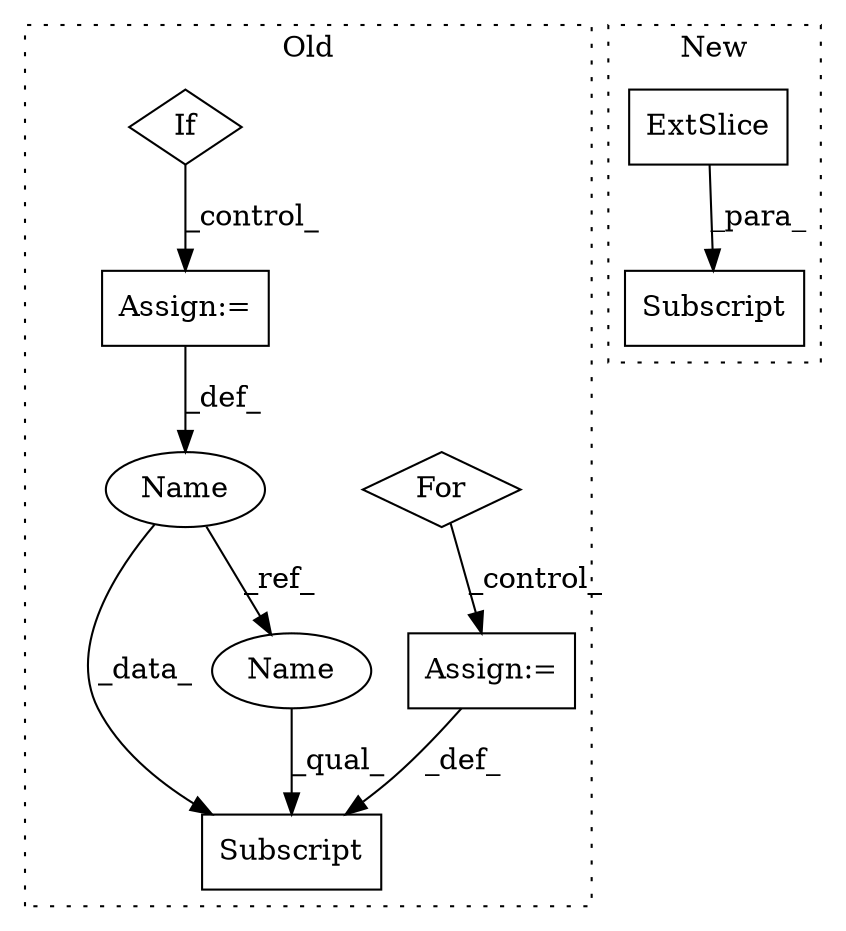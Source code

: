 digraph G {
subgraph cluster0 {
1 [label="For" a="107" s="2421,2461" l="4,60" shape="diamond"];
4 [label="Assign:=" a="68" s="2532" l="3" shape="box"];
5 [label="Subscript" a="63" s="2521,0" l="11,0" shape="box"];
6 [label="Assign:=" a="68" s="2258" l="3" shape="box"];
7 [label="Name" a="87" s="2335" l="8" shape="ellipse"];
8 [label="If" a="96" s="2220,2236" l="3,14" shape="diamond"];
9 [label="Name" a="87" s="2521" l="8" shape="ellipse"];
label = "Old";
style="dotted";
}
subgraph cluster1 {
2 [label="ExtSlice" a="85" s="1584" l="3" shape="box"];
3 [label="Subscript" a="63" s="1584,0" l="19,0" shape="box"];
label = "New";
style="dotted";
}
1 -> 4 [label="_control_"];
2 -> 3 [label="_para_"];
4 -> 5 [label="_def_"];
6 -> 7 [label="_def_"];
7 -> 9 [label="_ref_"];
7 -> 5 [label="_data_"];
8 -> 6 [label="_control_"];
9 -> 5 [label="_qual_"];
}